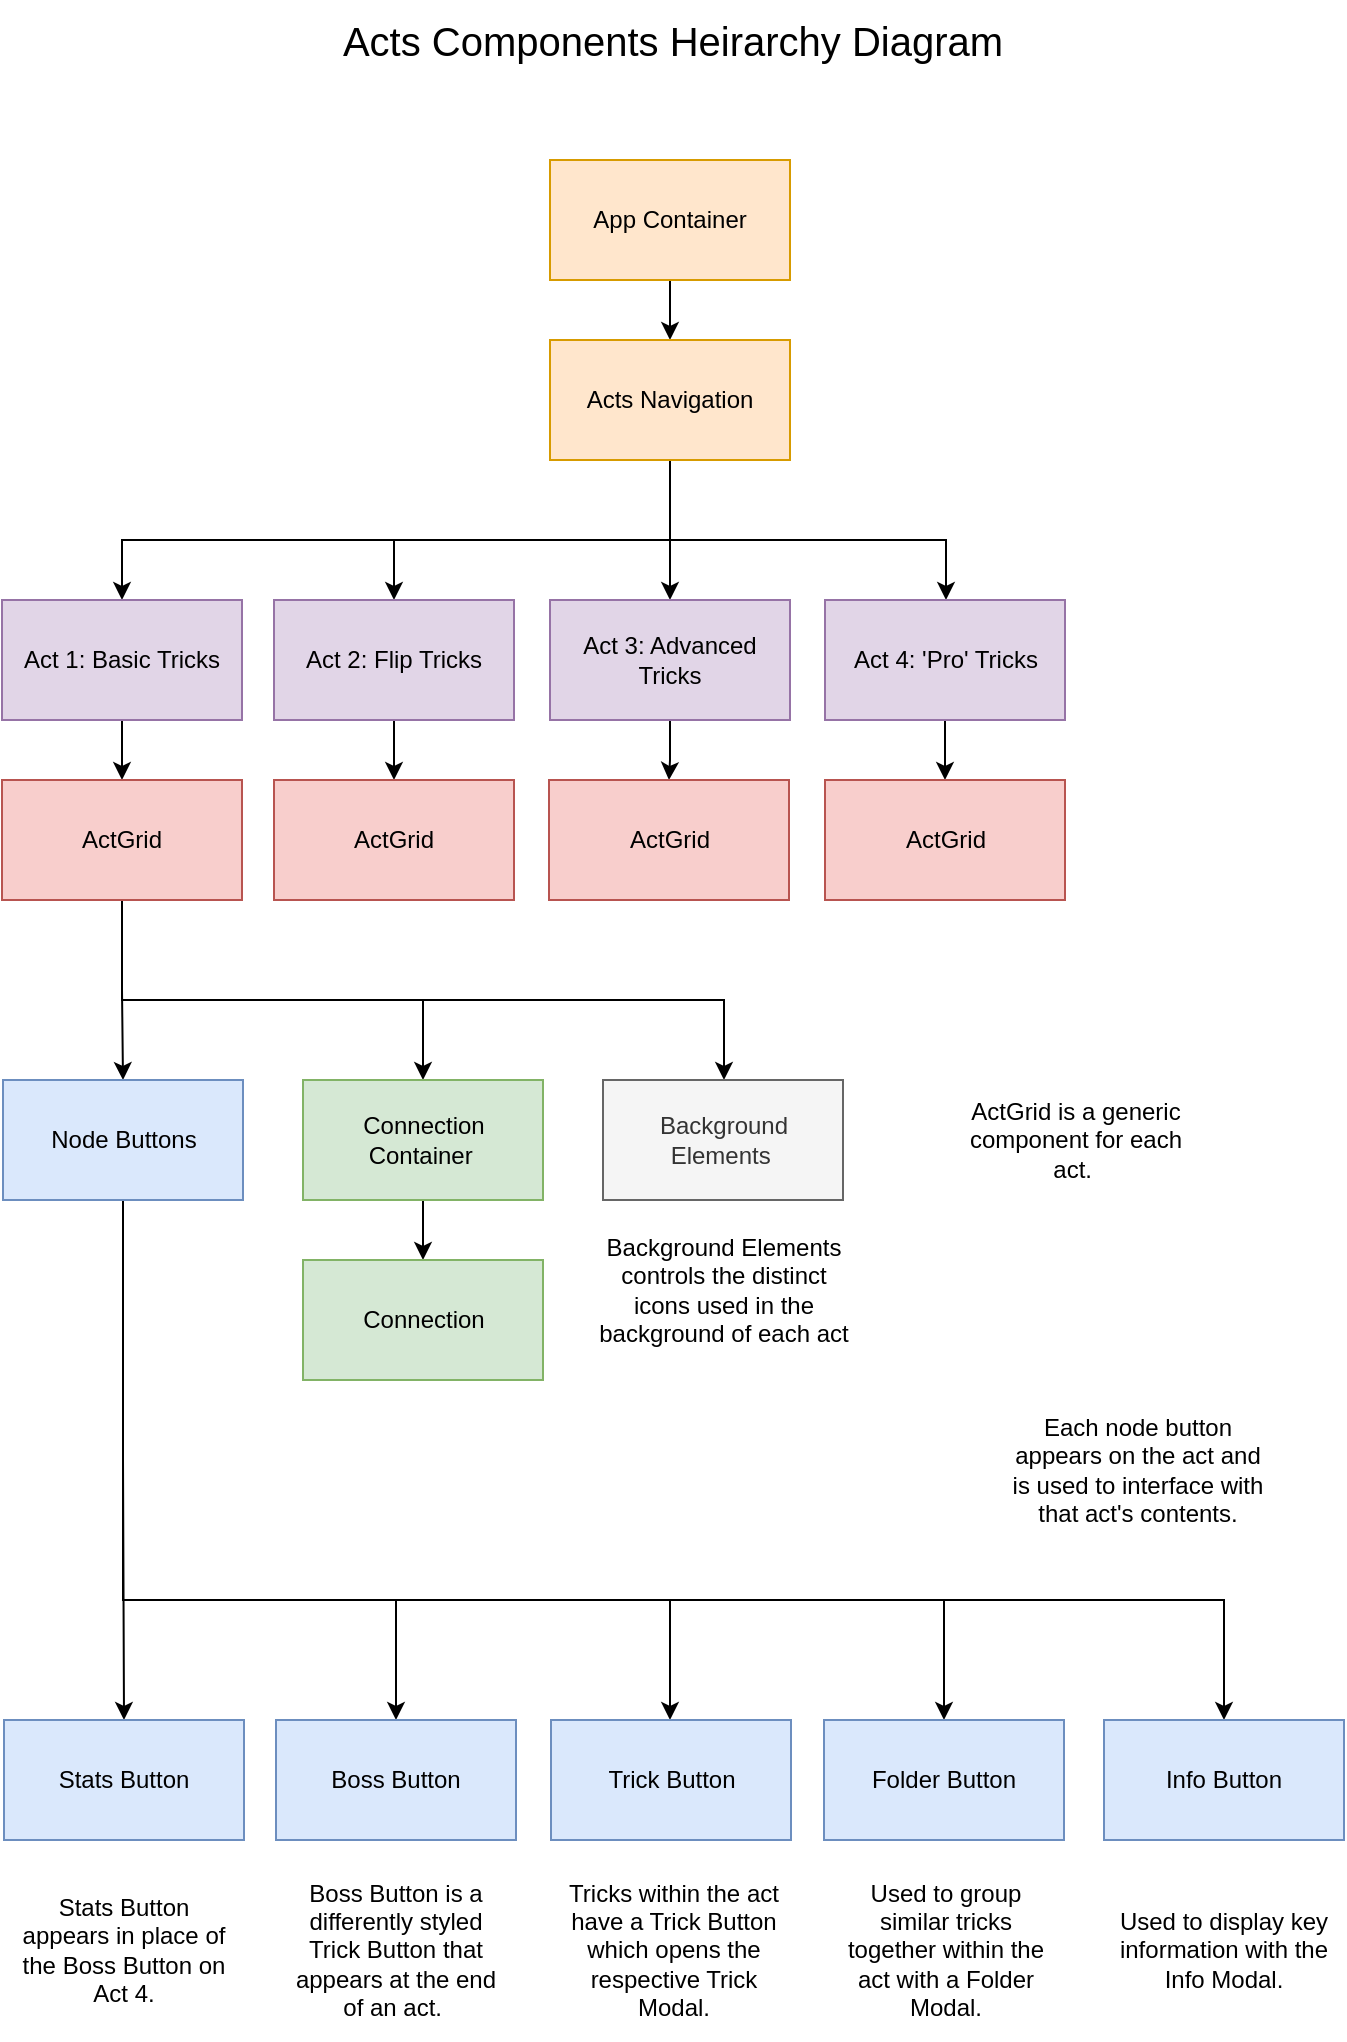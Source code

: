 <mxfile version="24.3.1" type="device">
  <diagram name="Page-1" id="-3-CHd6-wZ_fZf2E5x_Y">
    <mxGraphModel dx="1887" dy="1175" grid="1" gridSize="10" guides="1" tooltips="1" connect="1" arrows="1" fold="1" page="1" pageScale="1" pageWidth="827" pageHeight="1169" math="0" shadow="0">
      <root>
        <mxCell id="0" />
        <mxCell id="1" parent="0" />
        <mxCell id="Q-xdbErqiUkPD57s5RTt-22" style="edgeStyle=orthogonalEdgeStyle;rounded=0;orthogonalLoop=1;jettySize=auto;html=1;fillColor=#ffe6cc;strokeColor=default;" edge="1" parent="1" source="Q-xdbErqiUkPD57s5RTt-1" target="Q-xdbErqiUkPD57s5RTt-2">
          <mxGeometry relative="1" as="geometry" />
        </mxCell>
        <mxCell id="Q-xdbErqiUkPD57s5RTt-1" value="App Container" style="rounded=0;whiteSpace=wrap;html=1;fillColor=#ffe6cc;strokeColor=#d79b00;" vertex="1" parent="1">
          <mxGeometry x="352" y="120" width="120" height="60" as="geometry" />
        </mxCell>
        <mxCell id="Q-xdbErqiUkPD57s5RTt-23" style="edgeStyle=orthogonalEdgeStyle;rounded=0;orthogonalLoop=1;jettySize=auto;html=1;" edge="1" parent="1" source="Q-xdbErqiUkPD57s5RTt-2" target="Q-xdbErqiUkPD57s5RTt-3">
          <mxGeometry relative="1" as="geometry">
            <Array as="points">
              <mxPoint x="412" y="310" />
              <mxPoint x="138" y="310" />
            </Array>
          </mxGeometry>
        </mxCell>
        <mxCell id="Q-xdbErqiUkPD57s5RTt-24" style="edgeStyle=orthogonalEdgeStyle;rounded=0;orthogonalLoop=1;jettySize=auto;html=1;" edge="1" parent="1" source="Q-xdbErqiUkPD57s5RTt-2" target="Q-xdbErqiUkPD57s5RTt-4">
          <mxGeometry relative="1" as="geometry">
            <Array as="points">
              <mxPoint x="412" y="310" />
              <mxPoint x="274" y="310" />
            </Array>
          </mxGeometry>
        </mxCell>
        <mxCell id="Q-xdbErqiUkPD57s5RTt-25" style="edgeStyle=orthogonalEdgeStyle;rounded=0;orthogonalLoop=1;jettySize=auto;html=1;strokeColor=default;" edge="1" parent="1" source="Q-xdbErqiUkPD57s5RTt-2" target="Q-xdbErqiUkPD57s5RTt-7">
          <mxGeometry relative="1" as="geometry">
            <Array as="points">
              <mxPoint x="412" y="310" />
              <mxPoint x="550" y="310" />
            </Array>
          </mxGeometry>
        </mxCell>
        <mxCell id="Q-xdbErqiUkPD57s5RTt-26" style="edgeStyle=orthogonalEdgeStyle;rounded=0;orthogonalLoop=1;jettySize=auto;html=1;" edge="1" parent="1" source="Q-xdbErqiUkPD57s5RTt-2" target="Q-xdbErqiUkPD57s5RTt-5">
          <mxGeometry relative="1" as="geometry" />
        </mxCell>
        <mxCell id="Q-xdbErqiUkPD57s5RTt-2" value="Acts Navigation" style="rounded=0;whiteSpace=wrap;html=1;fillColor=#ffe6cc;strokeColor=#d79b00;" vertex="1" parent="1">
          <mxGeometry x="352" y="210" width="120" height="60" as="geometry" />
        </mxCell>
        <mxCell id="Q-xdbErqiUkPD57s5RTt-27" style="edgeStyle=orthogonalEdgeStyle;rounded=0;orthogonalLoop=1;jettySize=auto;html=1;" edge="1" parent="1" source="Q-xdbErqiUkPD57s5RTt-3" target="Q-xdbErqiUkPD57s5RTt-8">
          <mxGeometry relative="1" as="geometry" />
        </mxCell>
        <mxCell id="Q-xdbErqiUkPD57s5RTt-3" value="Act 1: Basic Tricks" style="rounded=0;whiteSpace=wrap;html=1;fillColor=#e1d5e7;strokeColor=#9673a6;" vertex="1" parent="1">
          <mxGeometry x="78" y="340" width="120" height="60" as="geometry" />
        </mxCell>
        <mxCell id="Q-xdbErqiUkPD57s5RTt-28" style="edgeStyle=orthogonalEdgeStyle;rounded=0;orthogonalLoop=1;jettySize=auto;html=1;" edge="1" parent="1" source="Q-xdbErqiUkPD57s5RTt-4" target="Q-xdbErqiUkPD57s5RTt-9">
          <mxGeometry relative="1" as="geometry" />
        </mxCell>
        <mxCell id="Q-xdbErqiUkPD57s5RTt-4" value="Act 2: Flip Tricks" style="rounded=0;whiteSpace=wrap;html=1;fillColor=#e1d5e7;strokeColor=#9673a6;" vertex="1" parent="1">
          <mxGeometry x="214" y="340" width="120" height="60" as="geometry" />
        </mxCell>
        <mxCell id="Q-xdbErqiUkPD57s5RTt-29" style="edgeStyle=orthogonalEdgeStyle;rounded=0;orthogonalLoop=1;jettySize=auto;html=1;" edge="1" parent="1" source="Q-xdbErqiUkPD57s5RTt-5" target="Q-xdbErqiUkPD57s5RTt-10">
          <mxGeometry relative="1" as="geometry" />
        </mxCell>
        <mxCell id="Q-xdbErqiUkPD57s5RTt-5" value="Act 3: Advanced Tricks" style="rounded=0;whiteSpace=wrap;html=1;fillColor=#e1d5e7;strokeColor=#9673a6;" vertex="1" parent="1">
          <mxGeometry x="352" y="340" width="120" height="60" as="geometry" />
        </mxCell>
        <mxCell id="Q-xdbErqiUkPD57s5RTt-30" style="edgeStyle=orthogonalEdgeStyle;rounded=0;orthogonalLoop=1;jettySize=auto;html=1;" edge="1" parent="1" source="Q-xdbErqiUkPD57s5RTt-7" target="Q-xdbErqiUkPD57s5RTt-11">
          <mxGeometry relative="1" as="geometry" />
        </mxCell>
        <mxCell id="Q-xdbErqiUkPD57s5RTt-7" value="Act 4: &#39;Pro&#39; Tricks" style="rounded=0;whiteSpace=wrap;html=1;fillColor=#e1d5e7;strokeColor=#9673a6;" vertex="1" parent="1">
          <mxGeometry x="489.5" y="340" width="120" height="60" as="geometry" />
        </mxCell>
        <mxCell id="Q-xdbErqiUkPD57s5RTt-31" style="edgeStyle=orthogonalEdgeStyle;rounded=0;orthogonalLoop=1;jettySize=auto;html=1;" edge="1" parent="1" source="Q-xdbErqiUkPD57s5RTt-8" target="Q-xdbErqiUkPD57s5RTt-12">
          <mxGeometry relative="1" as="geometry" />
        </mxCell>
        <mxCell id="Q-xdbErqiUkPD57s5RTt-32" style="edgeStyle=orthogonalEdgeStyle;rounded=0;orthogonalLoop=1;jettySize=auto;html=1;entryX=0.5;entryY=0;entryDx=0;entryDy=0;" edge="1" parent="1" source="Q-xdbErqiUkPD57s5RTt-8" target="Q-xdbErqiUkPD57s5RTt-13">
          <mxGeometry relative="1" as="geometry">
            <Array as="points">
              <mxPoint x="138" y="540" />
              <mxPoint x="289" y="540" />
            </Array>
          </mxGeometry>
        </mxCell>
        <mxCell id="Q-xdbErqiUkPD57s5RTt-33" style="edgeStyle=orthogonalEdgeStyle;rounded=0;orthogonalLoop=1;jettySize=auto;html=1;" edge="1" parent="1" source="Q-xdbErqiUkPD57s5RTt-8" target="Q-xdbErqiUkPD57s5RTt-21">
          <mxGeometry relative="1" as="geometry">
            <Array as="points">
              <mxPoint x="138" y="540" />
              <mxPoint x="439" y="540" />
            </Array>
          </mxGeometry>
        </mxCell>
        <mxCell id="Q-xdbErqiUkPD57s5RTt-8" value="ActGrid" style="rounded=0;whiteSpace=wrap;html=1;fillColor=#f8cecc;strokeColor=#b85450;" vertex="1" parent="1">
          <mxGeometry x="78" y="430" width="120" height="60" as="geometry" />
        </mxCell>
        <mxCell id="Q-xdbErqiUkPD57s5RTt-9" value="ActGrid" style="rounded=0;whiteSpace=wrap;html=1;fillColor=#f8cecc;strokeColor=#b85450;" vertex="1" parent="1">
          <mxGeometry x="214" y="430" width="120" height="60" as="geometry" />
        </mxCell>
        <mxCell id="Q-xdbErqiUkPD57s5RTt-10" value="ActGrid" style="rounded=0;whiteSpace=wrap;html=1;fillColor=#f8cecc;strokeColor=#b85450;" vertex="1" parent="1">
          <mxGeometry x="351.5" y="430" width="120" height="60" as="geometry" />
        </mxCell>
        <mxCell id="Q-xdbErqiUkPD57s5RTt-11" value="ActGrid" style="rounded=0;whiteSpace=wrap;html=1;fillColor=#f8cecc;strokeColor=#b85450;" vertex="1" parent="1">
          <mxGeometry x="489.5" y="430" width="120" height="60" as="geometry" />
        </mxCell>
        <mxCell id="Q-xdbErqiUkPD57s5RTt-36" style="edgeStyle=orthogonalEdgeStyle;rounded=0;orthogonalLoop=1;jettySize=auto;html=1;" edge="1" parent="1" source="Q-xdbErqiUkPD57s5RTt-12" target="Q-xdbErqiUkPD57s5RTt-14">
          <mxGeometry relative="1" as="geometry" />
        </mxCell>
        <mxCell id="Q-xdbErqiUkPD57s5RTt-37" style="edgeStyle=orthogonalEdgeStyle;rounded=0;orthogonalLoop=1;jettySize=auto;html=1;" edge="1" parent="1" source="Q-xdbErqiUkPD57s5RTt-12" target="Q-xdbErqiUkPD57s5RTt-15">
          <mxGeometry relative="1" as="geometry">
            <Array as="points">
              <mxPoint x="139" y="840" />
              <mxPoint x="275" y="840" />
            </Array>
          </mxGeometry>
        </mxCell>
        <mxCell id="Q-xdbErqiUkPD57s5RTt-38" style="edgeStyle=orthogonalEdgeStyle;rounded=0;orthogonalLoop=1;jettySize=auto;html=1;" edge="1" parent="1" source="Q-xdbErqiUkPD57s5RTt-12" target="Q-xdbErqiUkPD57s5RTt-16">
          <mxGeometry relative="1" as="geometry">
            <Array as="points">
              <mxPoint x="139" y="840" />
              <mxPoint x="412" y="840" />
            </Array>
          </mxGeometry>
        </mxCell>
        <mxCell id="Q-xdbErqiUkPD57s5RTt-39" style="edgeStyle=orthogonalEdgeStyle;rounded=0;orthogonalLoop=1;jettySize=auto;html=1;" edge="1" parent="1" source="Q-xdbErqiUkPD57s5RTt-12" target="Q-xdbErqiUkPD57s5RTt-18">
          <mxGeometry relative="1" as="geometry">
            <Array as="points">
              <mxPoint x="139" y="840" />
              <mxPoint x="549" y="840" />
            </Array>
          </mxGeometry>
        </mxCell>
        <mxCell id="Q-xdbErqiUkPD57s5RTt-40" style="edgeStyle=orthogonalEdgeStyle;rounded=0;orthogonalLoop=1;jettySize=auto;html=1;" edge="1" parent="1" source="Q-xdbErqiUkPD57s5RTt-12" target="Q-xdbErqiUkPD57s5RTt-19">
          <mxGeometry relative="1" as="geometry">
            <Array as="points">
              <mxPoint x="139" y="840" />
              <mxPoint x="689" y="840" />
            </Array>
          </mxGeometry>
        </mxCell>
        <mxCell id="Q-xdbErqiUkPD57s5RTt-12" value="Node Buttons" style="rounded=0;whiteSpace=wrap;html=1;fillColor=#dae8fc;strokeColor=#6c8ebf;" vertex="1" parent="1">
          <mxGeometry x="78.5" y="580" width="120" height="60" as="geometry" />
        </mxCell>
        <mxCell id="Q-xdbErqiUkPD57s5RTt-35" style="edgeStyle=orthogonalEdgeStyle;rounded=0;orthogonalLoop=1;jettySize=auto;html=1;fillColor=#d5e8d4;strokeColor=default;" edge="1" parent="1" source="Q-xdbErqiUkPD57s5RTt-13" target="Q-xdbErqiUkPD57s5RTt-20">
          <mxGeometry relative="1" as="geometry" />
        </mxCell>
        <mxCell id="Q-xdbErqiUkPD57s5RTt-13" value="Connection Container&amp;nbsp;" style="rounded=0;whiteSpace=wrap;html=1;fillColor=#d5e8d4;strokeColor=#82b366;" vertex="1" parent="1">
          <mxGeometry x="228.5" y="580" width="120" height="60" as="geometry" />
        </mxCell>
        <mxCell id="Q-xdbErqiUkPD57s5RTt-14" value="Stats Button" style="rounded=0;whiteSpace=wrap;html=1;fillColor=#dae8fc;strokeColor=#6c8ebf;" vertex="1" parent="1">
          <mxGeometry x="79" y="900" width="120" height="60" as="geometry" />
        </mxCell>
        <mxCell id="Q-xdbErqiUkPD57s5RTt-15" value="Boss Button" style="rounded=0;whiteSpace=wrap;html=1;fillColor=#dae8fc;strokeColor=#6c8ebf;" vertex="1" parent="1">
          <mxGeometry x="215" y="900" width="120" height="60" as="geometry" />
        </mxCell>
        <mxCell id="Q-xdbErqiUkPD57s5RTt-16" value="Trick Button" style="rounded=0;whiteSpace=wrap;html=1;fillColor=#dae8fc;strokeColor=#6c8ebf;" vertex="1" parent="1">
          <mxGeometry x="352.5" y="900" width="120" height="60" as="geometry" />
        </mxCell>
        <mxCell id="Q-xdbErqiUkPD57s5RTt-18" value="Folder Button" style="rounded=0;whiteSpace=wrap;html=1;fillColor=#dae8fc;strokeColor=#6c8ebf;" vertex="1" parent="1">
          <mxGeometry x="489" y="900" width="120" height="60" as="geometry" />
        </mxCell>
        <mxCell id="Q-xdbErqiUkPD57s5RTt-19" value="Info Button" style="rounded=0;whiteSpace=wrap;html=1;fillColor=#dae8fc;strokeColor=#6c8ebf;" vertex="1" parent="1">
          <mxGeometry x="629" y="900" width="120" height="60" as="geometry" />
        </mxCell>
        <mxCell id="Q-xdbErqiUkPD57s5RTt-20" value="Connection" style="rounded=0;whiteSpace=wrap;html=1;fillColor=#d5e8d4;strokeColor=#82b366;" vertex="1" parent="1">
          <mxGeometry x="228.5" y="670" width="120" height="60" as="geometry" />
        </mxCell>
        <mxCell id="Q-xdbErqiUkPD57s5RTt-21" value="Background Elements&amp;nbsp;" style="rounded=0;whiteSpace=wrap;html=1;fillColor=#f5f5f5;strokeColor=#666666;fontColor=#333333;" vertex="1" parent="1">
          <mxGeometry x="378.5" y="580" width="120" height="60" as="geometry" />
        </mxCell>
        <mxCell id="Q-xdbErqiUkPD57s5RTt-41" value="Acts Components Heirarchy Diagram" style="text;html=1;align=center;verticalAlign=middle;resizable=0;points=[];autosize=1;strokeColor=none;fillColor=none;rounded=0;fontSize=20;" vertex="1" parent="1">
          <mxGeometry x="238" y="40" width="350" height="40" as="geometry" />
        </mxCell>
        <mxCell id="Q-xdbErqiUkPD57s5RTt-43" value="ActGrid is a generic component for each act.&amp;nbsp;" style="text;html=1;align=center;verticalAlign=middle;whiteSpace=wrap;rounded=0;" vertex="1" parent="1">
          <mxGeometry x="560" y="570" width="110" height="80" as="geometry" />
        </mxCell>
        <mxCell id="Q-xdbErqiUkPD57s5RTt-44" value="Background Elements controls the distinct icons used in the background of each act" style="text;html=1;align=center;verticalAlign=middle;whiteSpace=wrap;rounded=0;" vertex="1" parent="1">
          <mxGeometry x="372.75" y="640" width="131.5" height="90" as="geometry" />
        </mxCell>
        <mxCell id="Q-xdbErqiUkPD57s5RTt-45" value="Each node button appears on the act and is used to interface with that act&#39;s contents." style="text;html=1;align=center;verticalAlign=middle;whiteSpace=wrap;rounded=0;" vertex="1" parent="1">
          <mxGeometry x="580" y="730" width="131.5" height="90" as="geometry" />
        </mxCell>
        <mxCell id="Q-xdbErqiUkPD57s5RTt-46" value="Stats Button appears in place of the Boss Button on Act 4." style="text;html=1;align=center;verticalAlign=middle;whiteSpace=wrap;rounded=0;" vertex="1" parent="1">
          <mxGeometry x="85" y="970" width="107.75" height="90" as="geometry" />
        </mxCell>
        <mxCell id="Q-xdbErqiUkPD57s5RTt-47" value="Boss Button is a differently styled Trick Button that appears at the end of an act.&amp;nbsp;" style="text;html=1;align=center;verticalAlign=middle;whiteSpace=wrap;rounded=0;" vertex="1" parent="1">
          <mxGeometry x="220.99" y="970" width="107.75" height="90" as="geometry" />
        </mxCell>
        <mxCell id="Q-xdbErqiUkPD57s5RTt-48" value="Tricks within the act have a Trick Button which opens the respective Trick Modal." style="text;html=1;align=center;verticalAlign=middle;whiteSpace=wrap;rounded=0;" vertex="1" parent="1">
          <mxGeometry x="359.87" y="970" width="107.75" height="90" as="geometry" />
        </mxCell>
        <mxCell id="Q-xdbErqiUkPD57s5RTt-49" value="Used to group similar tricks together within the act with a Folder Modal." style="text;html=1;align=center;verticalAlign=middle;whiteSpace=wrap;rounded=0;" vertex="1" parent="1">
          <mxGeometry x="495.5" y="970" width="107.75" height="90" as="geometry" />
        </mxCell>
        <mxCell id="Q-xdbErqiUkPD57s5RTt-50" value="Used to display key information with the Info Modal." style="text;html=1;align=center;verticalAlign=middle;whiteSpace=wrap;rounded=0;" vertex="1" parent="1">
          <mxGeometry x="635" y="970" width="107.75" height="90" as="geometry" />
        </mxCell>
      </root>
    </mxGraphModel>
  </diagram>
</mxfile>
